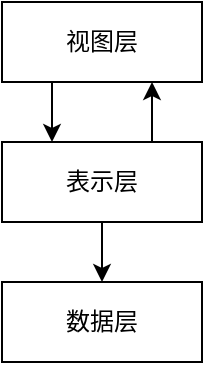 <mxfile version="20.8.23" type="github">
  <diagram name="第 1 页" id="OmNNY8xKjbsHKnF1C2BH">
    <mxGraphModel dx="1434" dy="796" grid="1" gridSize="10" guides="1" tooltips="1" connect="1" arrows="1" fold="1" page="1" pageScale="1" pageWidth="827" pageHeight="1169" math="0" shadow="0">
      <root>
        <mxCell id="0" />
        <mxCell id="1" parent="0" />
        <mxCell id="pOvT5_QrIuhpOHqnwzBa-1" value="" style="whiteSpace=wrap;html=1;align=center;" vertex="1" parent="1">
          <mxGeometry x="140" y="310" width="100" height="40" as="geometry" />
        </mxCell>
        <mxCell id="pOvT5_QrIuhpOHqnwzBa-2" value="数据层" style="text;html=1;strokeColor=none;fillColor=none;align=center;verticalAlign=middle;whiteSpace=wrap;rounded=0;" vertex="1" parent="1">
          <mxGeometry x="160" y="315" width="60" height="30" as="geometry" />
        </mxCell>
        <mxCell id="pOvT5_QrIuhpOHqnwzBa-4" style="edgeStyle=orthogonalEdgeStyle;rounded=0;orthogonalLoop=1;jettySize=auto;html=1;exitX=0.5;exitY=1;exitDx=0;exitDy=0;entryX=0.5;entryY=0;entryDx=0;entryDy=0;" edge="1" parent="1" source="pOvT5_QrIuhpOHqnwzBa-6" target="pOvT5_QrIuhpOHqnwzBa-1">
          <mxGeometry relative="1" as="geometry" />
        </mxCell>
        <mxCell id="pOvT5_QrIuhpOHqnwzBa-5" style="edgeStyle=orthogonalEdgeStyle;rounded=0;orthogonalLoop=1;jettySize=auto;html=1;exitX=0.75;exitY=0;exitDx=0;exitDy=0;entryX=0.75;entryY=1;entryDx=0;entryDy=0;" edge="1" parent="1" source="pOvT5_QrIuhpOHqnwzBa-6" target="pOvT5_QrIuhpOHqnwzBa-10">
          <mxGeometry relative="1" as="geometry" />
        </mxCell>
        <mxCell id="pOvT5_QrIuhpOHqnwzBa-6" value="" style="whiteSpace=wrap;html=1;align=center;" vertex="1" parent="1">
          <mxGeometry x="140" y="240" width="100" height="40" as="geometry" />
        </mxCell>
        <mxCell id="pOvT5_QrIuhpOHqnwzBa-7" value="表示层" style="text;html=1;strokeColor=none;fillColor=none;align=center;verticalAlign=middle;whiteSpace=wrap;rounded=0;" vertex="1" parent="1">
          <mxGeometry x="160" y="245" width="60" height="30" as="geometry" />
        </mxCell>
        <mxCell id="pOvT5_QrIuhpOHqnwzBa-9" style="edgeStyle=orthogonalEdgeStyle;rounded=0;orthogonalLoop=1;jettySize=auto;html=1;exitX=0.25;exitY=1;exitDx=0;exitDy=0;entryX=0.25;entryY=0;entryDx=0;entryDy=0;" edge="1" parent="1" source="pOvT5_QrIuhpOHqnwzBa-10" target="pOvT5_QrIuhpOHqnwzBa-6">
          <mxGeometry relative="1" as="geometry" />
        </mxCell>
        <mxCell id="pOvT5_QrIuhpOHqnwzBa-10" value="" style="whiteSpace=wrap;html=1;align=center;" vertex="1" parent="1">
          <mxGeometry x="140" y="170" width="100" height="40" as="geometry" />
        </mxCell>
        <mxCell id="pOvT5_QrIuhpOHqnwzBa-11" value="视图层" style="text;html=1;strokeColor=none;fillColor=none;align=center;verticalAlign=middle;whiteSpace=wrap;rounded=0;" vertex="1" parent="1">
          <mxGeometry x="160" y="175" width="60" height="30" as="geometry" />
        </mxCell>
      </root>
    </mxGraphModel>
  </diagram>
</mxfile>
